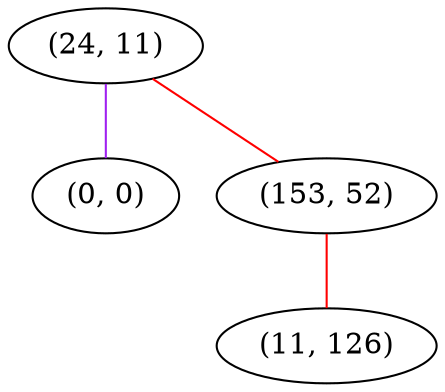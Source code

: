 graph "" {
"(24, 11)";
"(0, 0)";
"(153, 52)";
"(11, 126)";
"(24, 11)" -- "(0, 0)"  [color=purple, key=0, weight=4];
"(24, 11)" -- "(153, 52)"  [color=red, key=0, weight=1];
"(153, 52)" -- "(11, 126)"  [color=red, key=0, weight=1];
}
